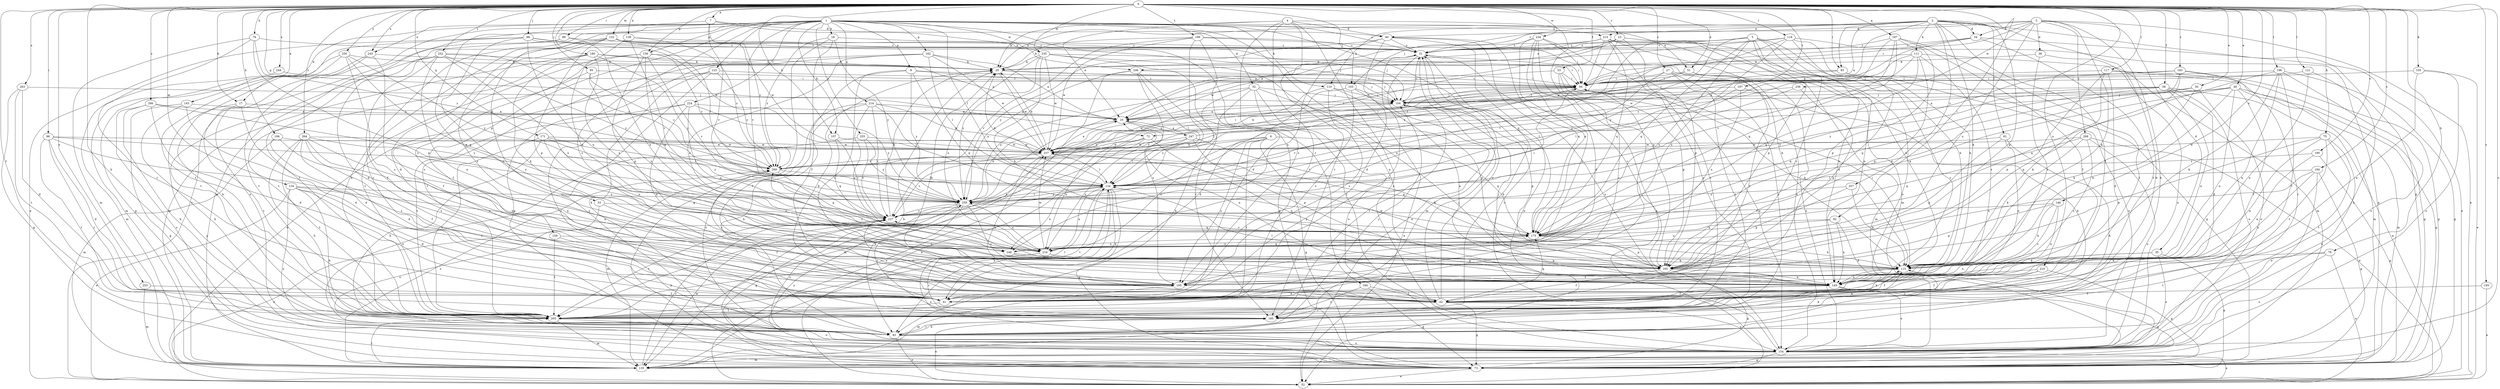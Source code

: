 strict digraph  {
0;
1;
2;
3;
4;
5;
6;
7;
8;
10;
17;
18;
20;
23;
27;
31;
32;
33;
34;
35;
36;
40;
41;
49;
50;
51;
52;
53;
58;
61;
62;
72;
73;
75;
76;
79;
83;
88;
89;
92;
93;
94;
95;
98;
103;
104;
105;
106;
107;
110;
111;
115;
117;
118;
121;
123;
124;
132;
134;
135;
139;
143;
145;
146;
154;
156;
159;
162;
165;
167;
171;
175;
180;
183;
184;
185;
190;
193;
194;
195;
196;
197;
199;
205;
210;
214;
215;
216;
224;
227;
234;
235;
236;
237;
244;
245;
246;
247;
248;
250;
252;
253;
255;
257;
259;
263;
264;
266;
268;
269;
0 -> 7  [label=a];
0 -> 17  [label=b];
0 -> 23  [label=c];
0 -> 27  [label=c];
0 -> 49  [label=e];
0 -> 50  [label=e];
0 -> 51  [label=e];
0 -> 53  [label=f];
0 -> 58  [label=f];
0 -> 72  [label=g];
0 -> 75  [label=h];
0 -> 76  [label=h];
0 -> 79  [label=h];
0 -> 83  [label=h];
0 -> 88  [label=i];
0 -> 89  [label=i];
0 -> 92  [label=i];
0 -> 93  [label=i];
0 -> 95  [label=j];
0 -> 98  [label=j];
0 -> 103  [label=j];
0 -> 105  [label=k];
0 -> 106  [label=k];
0 -> 107  [label=k];
0 -> 117  [label=l];
0 -> 118  [label=l];
0 -> 121  [label=l];
0 -> 132  [label=m];
0 -> 134  [label=m];
0 -> 139  [label=n];
0 -> 143  [label=n];
0 -> 146  [label=o];
0 -> 154  [label=o];
0 -> 156  [label=p];
0 -> 167  [label=q];
0 -> 171  [label=q];
0 -> 180  [label=r];
0 -> 183  [label=r];
0 -> 190  [label=s];
0 -> 193  [label=s];
0 -> 194  [label=s];
0 -> 196  [label=t];
0 -> 197  [label=t];
0 -> 199  [label=t];
0 -> 205  [label=t];
0 -> 210  [label=u];
0 -> 234  [label=w];
0 -> 235  [label=w];
0 -> 244  [label=x];
0 -> 245  [label=x];
0 -> 250  [label=y];
0 -> 252  [label=y];
0 -> 253  [label=y];
0 -> 263  [label=z];
0 -> 264  [label=z];
0 -> 266  [label=z];
1 -> 8  [label=a];
1 -> 17  [label=b];
1 -> 18  [label=b];
1 -> 31  [label=c];
1 -> 32  [label=d];
1 -> 33  [label=d];
1 -> 51  [label=e];
1 -> 52  [label=e];
1 -> 83  [label=h];
1 -> 107  [label=k];
1 -> 110  [label=k];
1 -> 123  [label=l];
1 -> 124  [label=l];
1 -> 135  [label=m];
1 -> 145  [label=n];
1 -> 156  [label=p];
1 -> 159  [label=p];
1 -> 162  [label=p];
1 -> 175  [label=q];
1 -> 184  [label=r];
1 -> 195  [label=s];
1 -> 214  [label=u];
1 -> 215  [label=u];
1 -> 224  [label=v];
1 -> 227  [label=v];
1 -> 235  [label=w];
1 -> 245  [label=x];
1 -> 255  [label=y];
2 -> 10  [label=a];
2 -> 20  [label=b];
2 -> 31  [label=c];
2 -> 34  [label=d];
2 -> 61  [label=f];
2 -> 62  [label=f];
2 -> 72  [label=g];
2 -> 73  [label=g];
2 -> 83  [label=h];
2 -> 93  [label=i];
2 -> 110  [label=k];
2 -> 111  [label=k];
2 -> 115  [label=k];
2 -> 165  [label=p];
2 -> 215  [label=u];
2 -> 257  [label=y];
3 -> 34  [label=d];
3 -> 35  [label=d];
3 -> 36  [label=d];
3 -> 40  [label=d];
3 -> 52  [label=e];
3 -> 83  [label=h];
3 -> 94  [label=i];
3 -> 103  [label=j];
3 -> 115  [label=k];
3 -> 216  [label=u];
3 -> 236  [label=w];
3 -> 268  [label=z];
4 -> 10  [label=a];
4 -> 20  [label=b];
4 -> 40  [label=d];
4 -> 154  [label=o];
4 -> 165  [label=p];
4 -> 185  [label=r];
4 -> 195  [label=s];
4 -> 205  [label=t];
5 -> 31  [label=c];
5 -> 115  [label=k];
5 -> 124  [label=l];
5 -> 145  [label=n];
5 -> 165  [label=p];
5 -> 175  [label=q];
5 -> 195  [label=s];
5 -> 205  [label=t];
5 -> 216  [label=u];
5 -> 246  [label=x];
5 -> 259  [label=y];
6 -> 73  [label=g];
6 -> 175  [label=q];
6 -> 195  [label=s];
6 -> 205  [label=t];
6 -> 216  [label=u];
6 -> 237  [label=w];
6 -> 269  [label=z];
7 -> 40  [label=d];
7 -> 165  [label=p];
7 -> 227  [label=v];
7 -> 246  [label=x];
7 -> 269  [label=z];
8 -> 62  [label=f];
8 -> 94  [label=i];
8 -> 104  [label=j];
8 -> 175  [label=q];
8 -> 195  [label=s];
8 -> 259  [label=y];
10 -> 94  [label=i];
10 -> 145  [label=n];
10 -> 247  [label=x];
17 -> 10  [label=a];
17 -> 41  [label=d];
17 -> 73  [label=g];
17 -> 205  [label=t];
18 -> 31  [label=c];
18 -> 62  [label=f];
18 -> 73  [label=g];
18 -> 259  [label=y];
18 -> 269  [label=z];
20 -> 94  [label=i];
20 -> 104  [label=j];
20 -> 237  [label=w];
23 -> 10  [label=a];
23 -> 31  [label=c];
23 -> 124  [label=l];
23 -> 135  [label=m];
23 -> 154  [label=o];
23 -> 165  [label=p];
23 -> 237  [label=w];
27 -> 94  [label=i];
27 -> 124  [label=l];
27 -> 135  [label=m];
27 -> 185  [label=r];
27 -> 205  [label=t];
31 -> 20  [label=b];
31 -> 52  [label=e];
31 -> 83  [label=h];
31 -> 94  [label=i];
31 -> 135  [label=m];
32 -> 62  [label=f];
32 -> 83  [label=h];
32 -> 104  [label=j];
32 -> 124  [label=l];
32 -> 154  [label=o];
32 -> 165  [label=p];
32 -> 259  [label=y];
33 -> 62  [label=f];
33 -> 154  [label=o];
33 -> 227  [label=v];
34 -> 31  [label=c];
34 -> 52  [label=e];
34 -> 94  [label=i];
34 -> 205  [label=t];
34 -> 237  [label=w];
35 -> 73  [label=g];
35 -> 115  [label=k];
35 -> 145  [label=n];
35 -> 154  [label=o];
36 -> 20  [label=b];
36 -> 154  [label=o];
36 -> 195  [label=s];
40 -> 31  [label=c];
40 -> 41  [label=d];
40 -> 52  [label=e];
40 -> 154  [label=o];
40 -> 175  [label=q];
40 -> 248  [label=x];
40 -> 259  [label=y];
41 -> 20  [label=b];
41 -> 31  [label=c];
41 -> 94  [label=i];
41 -> 115  [label=k];
41 -> 205  [label=t];
49 -> 62  [label=f];
49 -> 73  [label=g];
49 -> 104  [label=j];
49 -> 115  [label=k];
49 -> 135  [label=m];
49 -> 145  [label=n];
49 -> 175  [label=q];
49 -> 269  [label=z];
50 -> 104  [label=j];
50 -> 115  [label=k];
50 -> 154  [label=o];
50 -> 175  [label=q];
51 -> 62  [label=f];
51 -> 94  [label=i];
51 -> 154  [label=o];
51 -> 269  [label=z];
52 -> 10  [label=a];
53 -> 94  [label=i];
53 -> 154  [label=o];
53 -> 165  [label=p];
53 -> 195  [label=s];
53 -> 227  [label=v];
58 -> 10  [label=a];
58 -> 41  [label=d];
58 -> 52  [label=e];
58 -> 104  [label=j];
58 -> 145  [label=n];
58 -> 154  [label=o];
58 -> 175  [label=q];
58 -> 259  [label=y];
61 -> 83  [label=h];
61 -> 145  [label=n];
61 -> 165  [label=p];
61 -> 237  [label=w];
62 -> 31  [label=c];
62 -> 73  [label=g];
62 -> 104  [label=j];
62 -> 154  [label=o];
62 -> 175  [label=q];
62 -> 185  [label=r];
62 -> 227  [label=v];
62 -> 237  [label=w];
72 -> 52  [label=e];
72 -> 135  [label=m];
72 -> 145  [label=n];
72 -> 216  [label=u];
72 -> 237  [label=w];
73 -> 20  [label=b];
73 -> 52  [label=e];
73 -> 259  [label=y];
75 -> 62  [label=f];
75 -> 145  [label=n];
75 -> 154  [label=o];
75 -> 165  [label=p];
75 -> 205  [label=t];
75 -> 237  [label=w];
76 -> 31  [label=c];
76 -> 135  [label=m];
76 -> 165  [label=p];
76 -> 185  [label=r];
76 -> 269  [label=z];
79 -> 52  [label=e];
79 -> 115  [label=k];
79 -> 154  [label=o];
79 -> 205  [label=t];
83 -> 52  [label=e];
83 -> 104  [label=j];
83 -> 115  [label=k];
83 -> 154  [label=o];
83 -> 185  [label=r];
88 -> 41  [label=d];
88 -> 185  [label=r];
88 -> 195  [label=s];
88 -> 205  [label=t];
88 -> 237  [label=w];
88 -> 269  [label=z];
89 -> 31  [label=c];
89 -> 154  [label=o];
89 -> 205  [label=t];
89 -> 216  [label=u];
92 -> 41  [label=d];
92 -> 145  [label=n];
92 -> 175  [label=q];
92 -> 216  [label=u];
93 -> 73  [label=g];
93 -> 94  [label=i];
93 -> 104  [label=j];
93 -> 154  [label=o];
94 -> 104  [label=j];
94 -> 115  [label=k];
94 -> 227  [label=v];
94 -> 237  [label=w];
95 -> 62  [label=f];
95 -> 94  [label=i];
95 -> 216  [label=u];
95 -> 269  [label=z];
98 -> 31  [label=c];
98 -> 52  [label=e];
98 -> 104  [label=j];
98 -> 145  [label=n];
98 -> 205  [label=t];
98 -> 216  [label=u];
98 -> 237  [label=w];
103 -> 41  [label=d];
103 -> 104  [label=j];
103 -> 145  [label=n];
103 -> 195  [label=s];
104 -> 10  [label=a];
104 -> 31  [label=c];
104 -> 165  [label=p];
104 -> 185  [label=r];
104 -> 237  [label=w];
105 -> 52  [label=e];
105 -> 94  [label=i];
105 -> 145  [label=n];
105 -> 154  [label=o];
106 -> 135  [label=m];
106 -> 145  [label=n];
106 -> 195  [label=s];
106 -> 237  [label=w];
107 -> 175  [label=q];
107 -> 227  [label=v];
107 -> 237  [label=w];
110 -> 52  [label=e];
110 -> 104  [label=j];
110 -> 195  [label=s];
110 -> 259  [label=y];
111 -> 20  [label=b];
111 -> 135  [label=m];
111 -> 165  [label=p];
111 -> 175  [label=q];
111 -> 195  [label=s];
111 -> 237  [label=w];
111 -> 269  [label=z];
115 -> 62  [label=f];
115 -> 94  [label=i];
115 -> 145  [label=n];
115 -> 195  [label=s];
115 -> 237  [label=w];
117 -> 41  [label=d];
117 -> 73  [label=g];
117 -> 94  [label=i];
117 -> 115  [label=k];
117 -> 135  [label=m];
117 -> 165  [label=p];
118 -> 10  [label=a];
118 -> 31  [label=c];
118 -> 41  [label=d];
118 -> 73  [label=g];
118 -> 115  [label=k];
118 -> 216  [label=u];
118 -> 237  [label=w];
121 -> 83  [label=h];
121 -> 94  [label=i];
121 -> 145  [label=n];
123 -> 52  [label=e];
123 -> 83  [label=h];
123 -> 94  [label=i];
123 -> 154  [label=o];
123 -> 269  [label=z];
124 -> 20  [label=b];
124 -> 41  [label=d];
124 -> 73  [label=g];
124 -> 83  [label=h];
124 -> 205  [label=t];
124 -> 216  [label=u];
124 -> 248  [label=x];
124 -> 259  [label=y];
132 -> 31  [label=c];
132 -> 41  [label=d];
132 -> 104  [label=j];
132 -> 124  [label=l];
132 -> 165  [label=p];
132 -> 185  [label=r];
132 -> 195  [label=s];
132 -> 237  [label=w];
134 -> 41  [label=d];
134 -> 52  [label=e];
134 -> 83  [label=h];
134 -> 154  [label=o];
134 -> 195  [label=s];
134 -> 216  [label=u];
134 -> 259  [label=y];
135 -> 124  [label=l];
135 -> 205  [label=t];
135 -> 227  [label=v];
135 -> 269  [label=z];
139 -> 31  [label=c];
139 -> 227  [label=v];
139 -> 248  [label=x];
139 -> 269  [label=z];
143 -> 10  [label=a];
143 -> 41  [label=d];
143 -> 73  [label=g];
143 -> 83  [label=h];
145 -> 41  [label=d];
145 -> 62  [label=f];
145 -> 73  [label=g];
145 -> 104  [label=j];
145 -> 124  [label=l];
145 -> 154  [label=o];
146 -> 115  [label=k];
146 -> 145  [label=n];
146 -> 165  [label=p];
146 -> 195  [label=s];
146 -> 227  [label=v];
154 -> 31  [label=c];
154 -> 52  [label=e];
154 -> 73  [label=g];
154 -> 135  [label=m];
156 -> 20  [label=b];
156 -> 62  [label=f];
156 -> 165  [label=p];
156 -> 175  [label=q];
156 -> 205  [label=t];
156 -> 227  [label=v];
156 -> 269  [label=z];
159 -> 83  [label=h];
159 -> 205  [label=t];
159 -> 216  [label=u];
162 -> 10  [label=a];
162 -> 20  [label=b];
162 -> 73  [label=g];
162 -> 124  [label=l];
162 -> 205  [label=t];
162 -> 237  [label=w];
162 -> 248  [label=x];
165 -> 31  [label=c];
165 -> 62  [label=f];
165 -> 73  [label=g];
165 -> 145  [label=n];
165 -> 269  [label=z];
167 -> 31  [label=c];
167 -> 62  [label=f];
167 -> 124  [label=l];
167 -> 165  [label=p];
167 -> 175  [label=q];
167 -> 205  [label=t];
167 -> 227  [label=v];
171 -> 83  [label=h];
171 -> 124  [label=l];
171 -> 205  [label=t];
171 -> 237  [label=w];
171 -> 248  [label=x];
171 -> 259  [label=y];
175 -> 115  [label=k];
175 -> 165  [label=p];
175 -> 216  [label=u];
175 -> 227  [label=v];
175 -> 248  [label=x];
175 -> 259  [label=y];
180 -> 10  [label=a];
180 -> 20  [label=b];
180 -> 115  [label=k];
180 -> 135  [label=m];
180 -> 205  [label=t];
180 -> 248  [label=x];
180 -> 259  [label=y];
183 -> 73  [label=g];
183 -> 94  [label=i];
183 -> 165  [label=p];
183 -> 175  [label=q];
183 -> 185  [label=r];
183 -> 259  [label=y];
184 -> 62  [label=f];
184 -> 73  [label=g];
184 -> 185  [label=r];
185 -> 52  [label=e];
185 -> 83  [label=h];
185 -> 115  [label=k];
190 -> 73  [label=g];
190 -> 145  [label=n];
190 -> 269  [label=z];
193 -> 52  [label=e];
193 -> 62  [label=f];
194 -> 73  [label=g];
194 -> 124  [label=l];
194 -> 145  [label=n];
194 -> 154  [label=o];
194 -> 248  [label=x];
195 -> 20  [label=b];
195 -> 135  [label=m];
195 -> 269  [label=z];
196 -> 62  [label=f];
196 -> 73  [label=g];
196 -> 94  [label=i];
196 -> 115  [label=k];
196 -> 145  [label=n];
196 -> 154  [label=o];
196 -> 175  [label=q];
197 -> 83  [label=h];
197 -> 104  [label=j];
197 -> 124  [label=l];
197 -> 216  [label=u];
199 -> 20  [label=b];
199 -> 31  [label=c];
199 -> 41  [label=d];
199 -> 115  [label=k];
199 -> 124  [label=l];
199 -> 227  [label=v];
199 -> 237  [label=w];
205 -> 124  [label=l];
205 -> 135  [label=m];
205 -> 154  [label=o];
210 -> 62  [label=f];
210 -> 73  [label=g];
210 -> 185  [label=r];
210 -> 195  [label=s];
214 -> 10  [label=a];
214 -> 83  [label=h];
214 -> 124  [label=l];
214 -> 154  [label=o];
214 -> 216  [label=u];
214 -> 227  [label=v];
214 -> 237  [label=w];
215 -> 31  [label=c];
215 -> 94  [label=i];
215 -> 115  [label=k];
215 -> 145  [label=n];
215 -> 154  [label=o];
215 -> 175  [label=q];
215 -> 205  [label=t];
215 -> 259  [label=y];
216 -> 154  [label=o];
216 -> 165  [label=p];
216 -> 175  [label=q];
216 -> 185  [label=r];
216 -> 237  [label=w];
224 -> 10  [label=a];
224 -> 145  [label=n];
224 -> 185  [label=r];
224 -> 205  [label=t];
224 -> 216  [label=u];
224 -> 259  [label=y];
227 -> 20  [label=b];
227 -> 52  [label=e];
227 -> 94  [label=i];
227 -> 135  [label=m];
227 -> 175  [label=q];
227 -> 205  [label=t];
234 -> 31  [label=c];
234 -> 41  [label=d];
234 -> 52  [label=e];
234 -> 94  [label=i];
234 -> 175  [label=q];
234 -> 185  [label=r];
234 -> 195  [label=s];
235 -> 20  [label=b];
235 -> 73  [label=g];
235 -> 94  [label=i];
235 -> 115  [label=k];
235 -> 145  [label=n];
235 -> 216  [label=u];
235 -> 237  [label=w];
235 -> 259  [label=y];
236 -> 104  [label=j];
236 -> 124  [label=l];
236 -> 165  [label=p];
237 -> 10  [label=a];
237 -> 20  [label=b];
237 -> 83  [label=h];
237 -> 94  [label=i];
237 -> 124  [label=l];
237 -> 175  [label=q];
237 -> 227  [label=v];
237 -> 269  [label=z];
244 -> 94  [label=i];
244 -> 135  [label=m];
245 -> 20  [label=b];
245 -> 83  [label=h];
245 -> 195  [label=s];
245 -> 205  [label=t];
246 -> 94  [label=i];
246 -> 124  [label=l];
246 -> 185  [label=r];
246 -> 195  [label=s];
246 -> 205  [label=t];
246 -> 259  [label=y];
247 -> 10  [label=a];
247 -> 94  [label=i];
247 -> 115  [label=k];
247 -> 124  [label=l];
247 -> 165  [label=p];
247 -> 216  [label=u];
247 -> 237  [label=w];
248 -> 115  [label=k];
248 -> 165  [label=p];
250 -> 20  [label=b];
250 -> 73  [label=g];
250 -> 135  [label=m];
250 -> 175  [label=q];
250 -> 195  [label=s];
250 -> 259  [label=y];
252 -> 20  [label=b];
252 -> 41  [label=d];
252 -> 62  [label=f];
252 -> 145  [label=n];
252 -> 205  [label=t];
252 -> 248  [label=x];
252 -> 259  [label=y];
252 -> 269  [label=z];
253 -> 62  [label=f];
253 -> 135  [label=m];
255 -> 154  [label=o];
255 -> 227  [label=v];
255 -> 237  [label=w];
255 -> 259  [label=y];
257 -> 115  [label=k];
257 -> 165  [label=p];
257 -> 259  [label=y];
259 -> 10  [label=a];
259 -> 73  [label=g];
259 -> 124  [label=l];
259 -> 154  [label=o];
259 -> 185  [label=r];
259 -> 195  [label=s];
259 -> 216  [label=u];
259 -> 227  [label=v];
263 -> 41  [label=d];
263 -> 73  [label=g];
263 -> 104  [label=j];
263 -> 205  [label=t];
264 -> 41  [label=d];
264 -> 62  [label=f];
264 -> 83  [label=h];
264 -> 145  [label=n];
264 -> 195  [label=s];
264 -> 205  [label=t];
264 -> 237  [label=w];
264 -> 259  [label=y];
266 -> 10  [label=a];
266 -> 41  [label=d];
266 -> 83  [label=h];
266 -> 154  [label=o];
266 -> 259  [label=y];
268 -> 52  [label=e];
268 -> 115  [label=k];
268 -> 154  [label=o];
268 -> 175  [label=q];
268 -> 195  [label=s];
268 -> 237  [label=w];
269 -> 124  [label=l];
269 -> 135  [label=m];
269 -> 175  [label=q];
}
